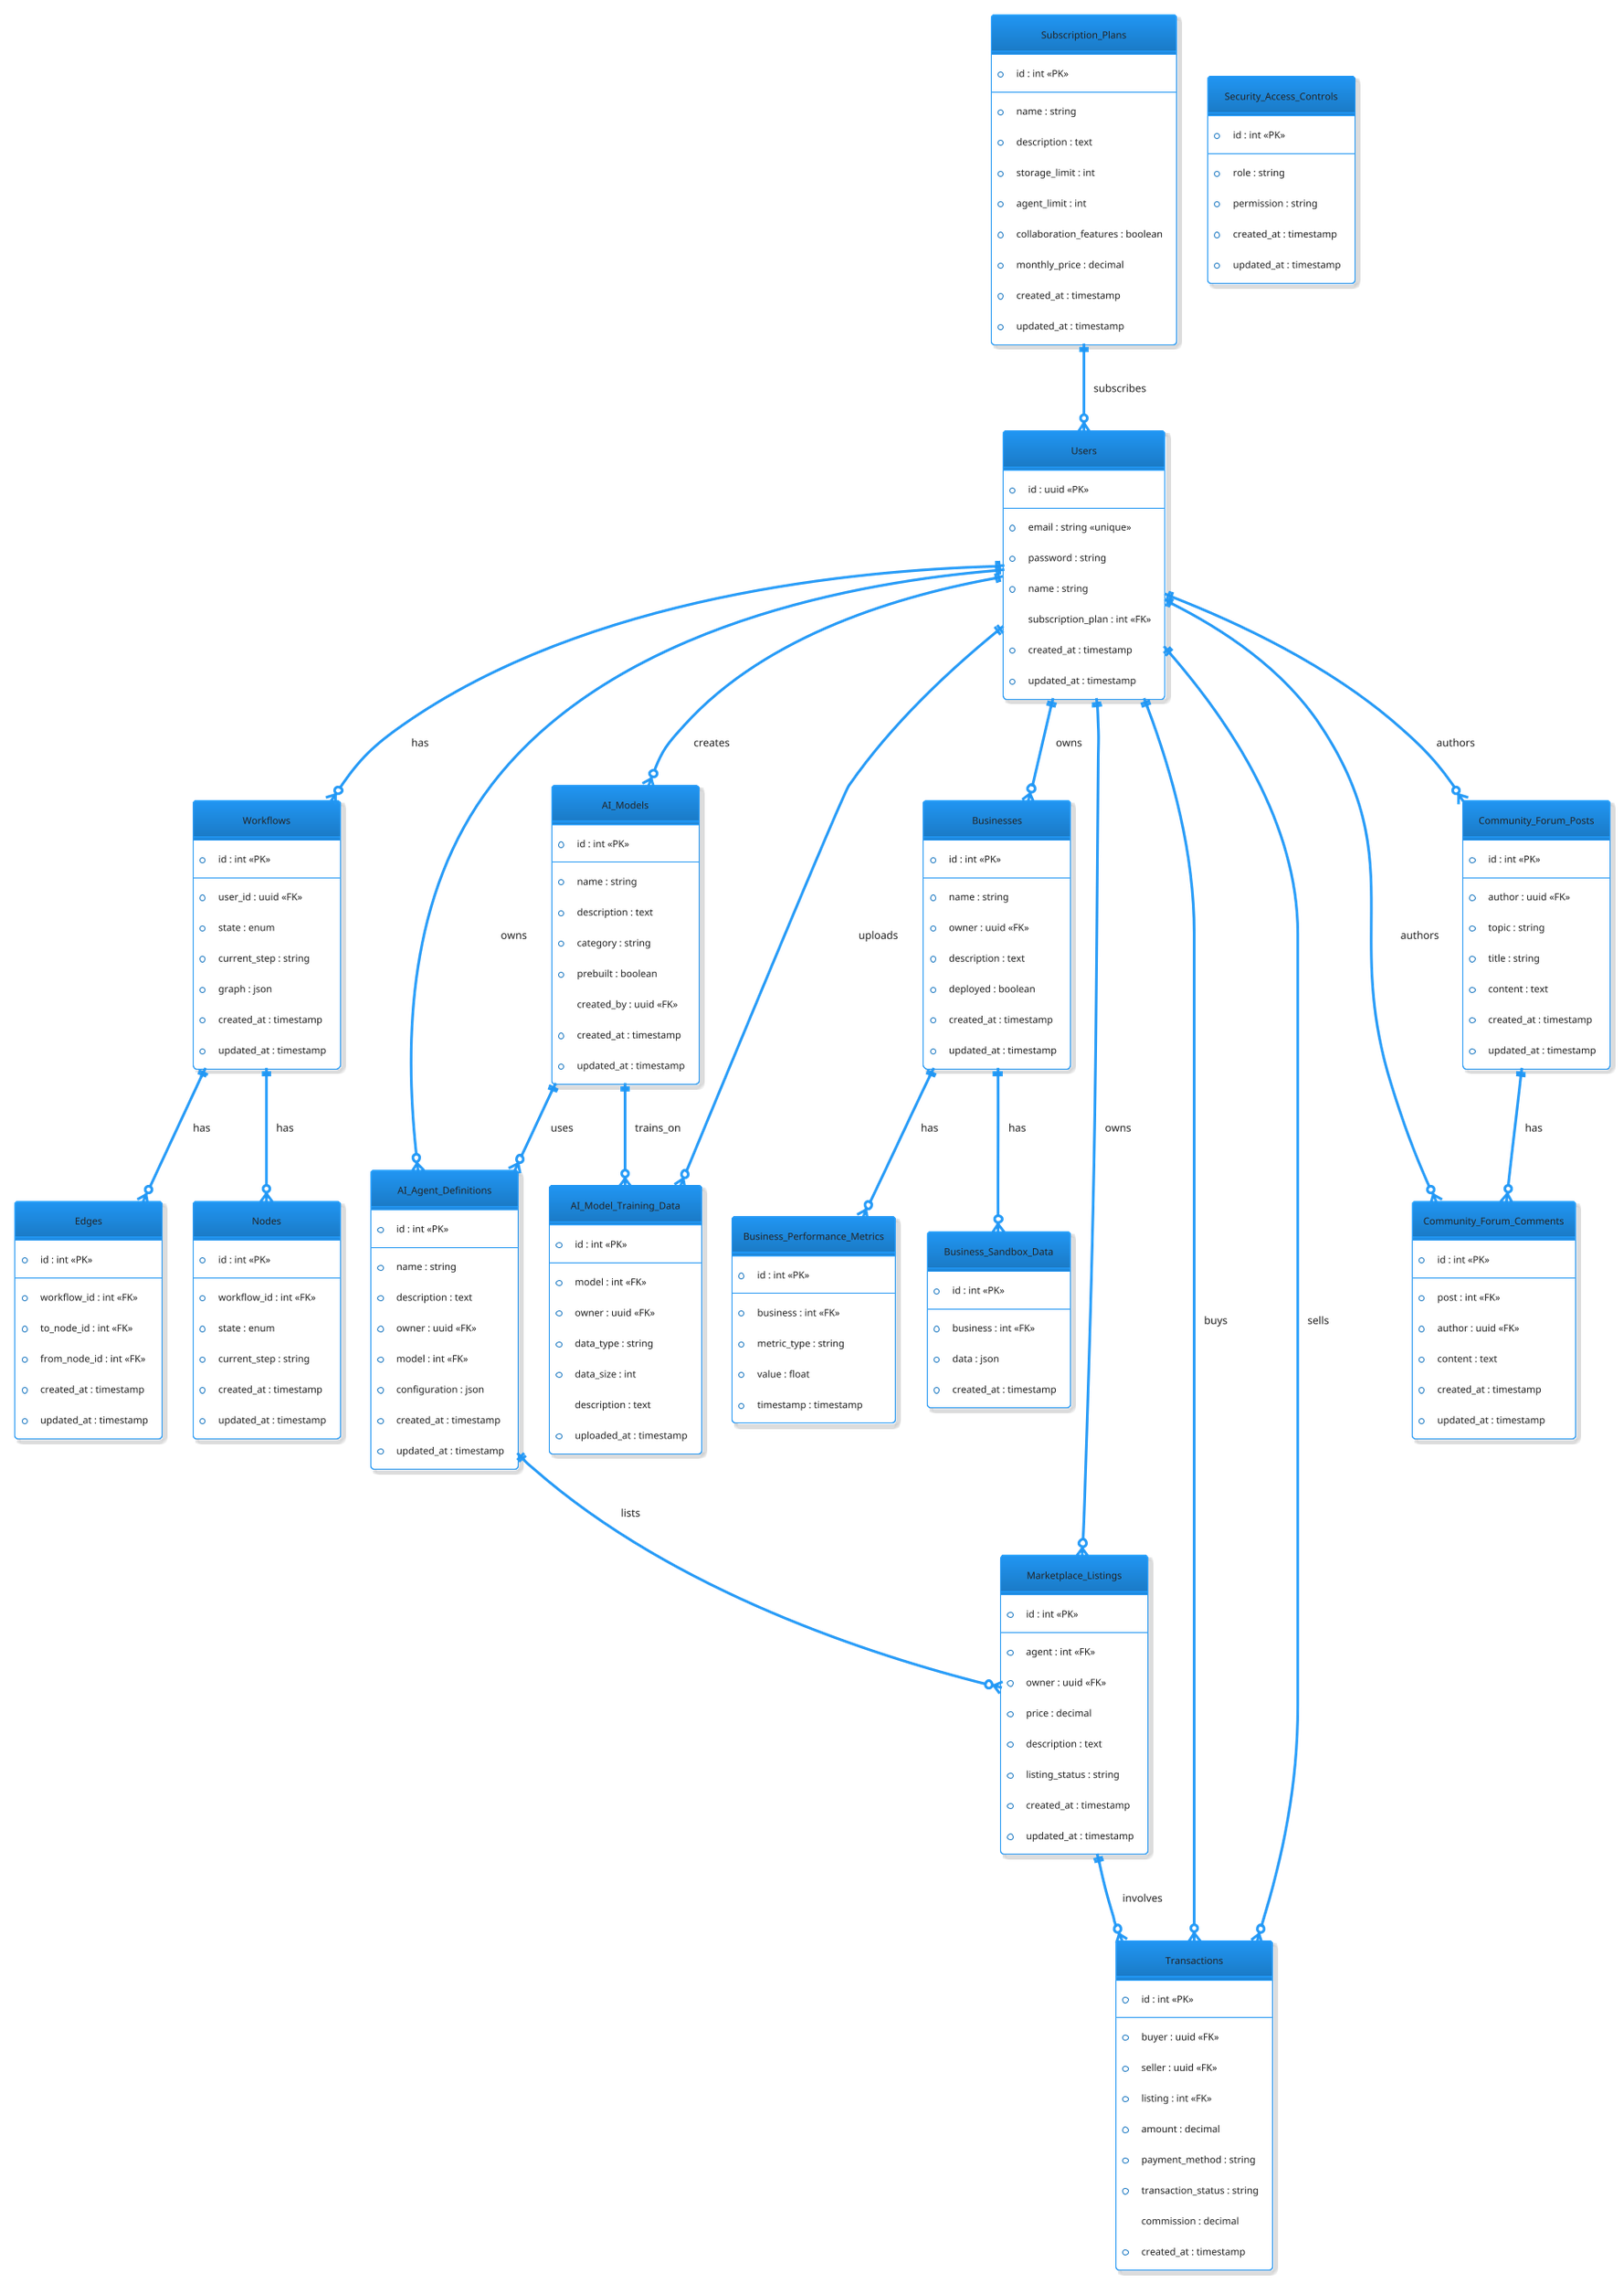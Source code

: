 @startuml
!theme materia-outline

' Configuration Settings
hide circle

' Core/Base Entities
entity Users {
  * id : uuid <<PK>>
  --
  * email : string <<unique>>
  * password : string
  * name : string
  subscription_plan : int <<FK>>
  * created_at : timestamp
  * updated_at : timestamp
}

entity Subscription_Plans {
  * id : int <<PK>>
  --
  * name : string
  * description : text
  * storage_limit : int
  * agent_limit : int
  * collaboration_features : boolean
  * monthly_price : decimal
  * created_at : timestamp
  * updated_at : timestamp
}

' Primary Business Entities (Workflow System)
entity Workflows {
  * id : int <<PK>>
  --
  * user_id : uuid <<FK>>
  * state : enum
  * current_step : string
  * graph : json
  * created_at : timestamp
  * updated_at : timestamp
}

entity Nodes {
  * id : int <<PK>>
  --
  * workflow_id : int <<FK>>
  * state : enum
  * current_step : string
  * created_at : timestamp
  * updated_at : timestamp
}

entity Edges {
  * id : int <<PK>>
  --
  * workflow_id : int <<FK>>
  * to_node_id : int <<FK>>
  * from_node_id : int <<FK>>
  * created_at : timestamp
  * updated_at : timestamp
}

' AI-Related Entities
entity AI_Models {
  * id : int <<PK>>
  --
  * name : string
  * description : text
  * category : string
  * prebuilt : boolean
  created_by : uuid <<FK>>
  * created_at : timestamp
  * updated_at : timestamp
}

entity AI_Agent_Definitions {
  * id : int <<PK>>
  --
  * name : string
  * description : text
  * owner : uuid <<FK>>
  * model : int <<FK>>
  * configuration : json
  * created_at : timestamp
  * updated_at : timestamp
}

entity AI_Model_Training_Data {
  * id : int <<PK>>
  --
  * model : int <<FK>>
  * owner : uuid <<FK>>
  * data_type : string
  * data_size : int
  description : text
  * uploaded_at : timestamp
}

' Business-Related Entities
entity Businesses {
  * id : int <<PK>>
  --
  * name : string
  * owner : uuid <<FK>>
  * description : text
  * deployed : boolean
  * created_at : timestamp
  * updated_at : timestamp
}

entity Business_Sandbox_Data {
  * id : int <<PK>>
  --
  * business : int <<FK>>
  * data : json
  * created_at : timestamp
}

entity Business_Performance_Metrics {
  * id : int <<PK>>
  --
  * business : int <<FK>>
  * metric_type : string
  * value : float
  * timestamp : timestamp
}

' Marketplace Entities
entity Marketplace_Listings {
  * id : int <<PK>>
  --
  * agent : int <<FK>>
  * owner : uuid <<FK>>
  * price : decimal
  * description : text
  * listing_status : string
  * created_at : timestamp
  * updated_at : timestamp
}

entity Transactions {
  * id : int <<PK>>
  --
  * buyer : uuid <<FK>>
  * seller : uuid <<FK>>
  * listing : int <<FK>>
  * amount : decimal
  * payment_method : string
  * transaction_status : string
  commission : decimal
  * created_at : timestamp
}

' Community Entities
entity Community_Forum_Posts {
  * id : int <<PK>>
  --
  * author : uuid <<FK>>
  * topic : string
  * title : string
  * content : text
  * created_at : timestamp
  * updated_at : timestamp
}

entity Community_Forum_Comments {
  * id : int <<PK>>
  --
  * post : int <<FK>>
  * author : uuid <<FK>>
  * content : text
  * created_at : timestamp
  * updated_at : timestamp
}

' Security/Access Control
entity Security_Access_Controls {
  * id : int <<PK>>
  --
  * role : string
  * permission : string
  * created_at : timestamp
  * updated_at : timestamp
}

' Relationships
' Core relationships
Users ||--o{ Workflows : has
Subscription_Plans ||--o{ Users : subscribes

' Workflow relationships
Workflows ||--o{ Nodes : has
Workflows ||--o{ Edges : has

' AI relationships
Users ||--o{ AI_Models : creates
Users ||--o{ AI_Agent_Definitions : owns
AI_Models ||--o{ AI_Agent_Definitions : uses
AI_Models ||--o{ AI_Model_Training_Data : trains_on
Users ||--o{ AI_Model_Training_Data : uploads

' Business relationships
Users ||--o{ Businesses : owns
Businesses ||--o{ Business_Sandbox_Data : has
Businesses ||--o{ Business_Performance_Metrics : has

' Marketplace relationships
Users ||--o{ Marketplace_Listings : owns
AI_Agent_Definitions ||--o{ Marketplace_Listings : lists
Users ||--o{ Transactions : buys
Users ||--o{ Transactions : sells
Marketplace_Listings ||--o{ Transactions : involves

' Community relationships
Users ||--o{ Community_Forum_Posts : authors
Users ||--o{ Community_Forum_Comments : authors
Community_Forum_Posts ||--o{ Community_Forum_Comments : has
@enduml
